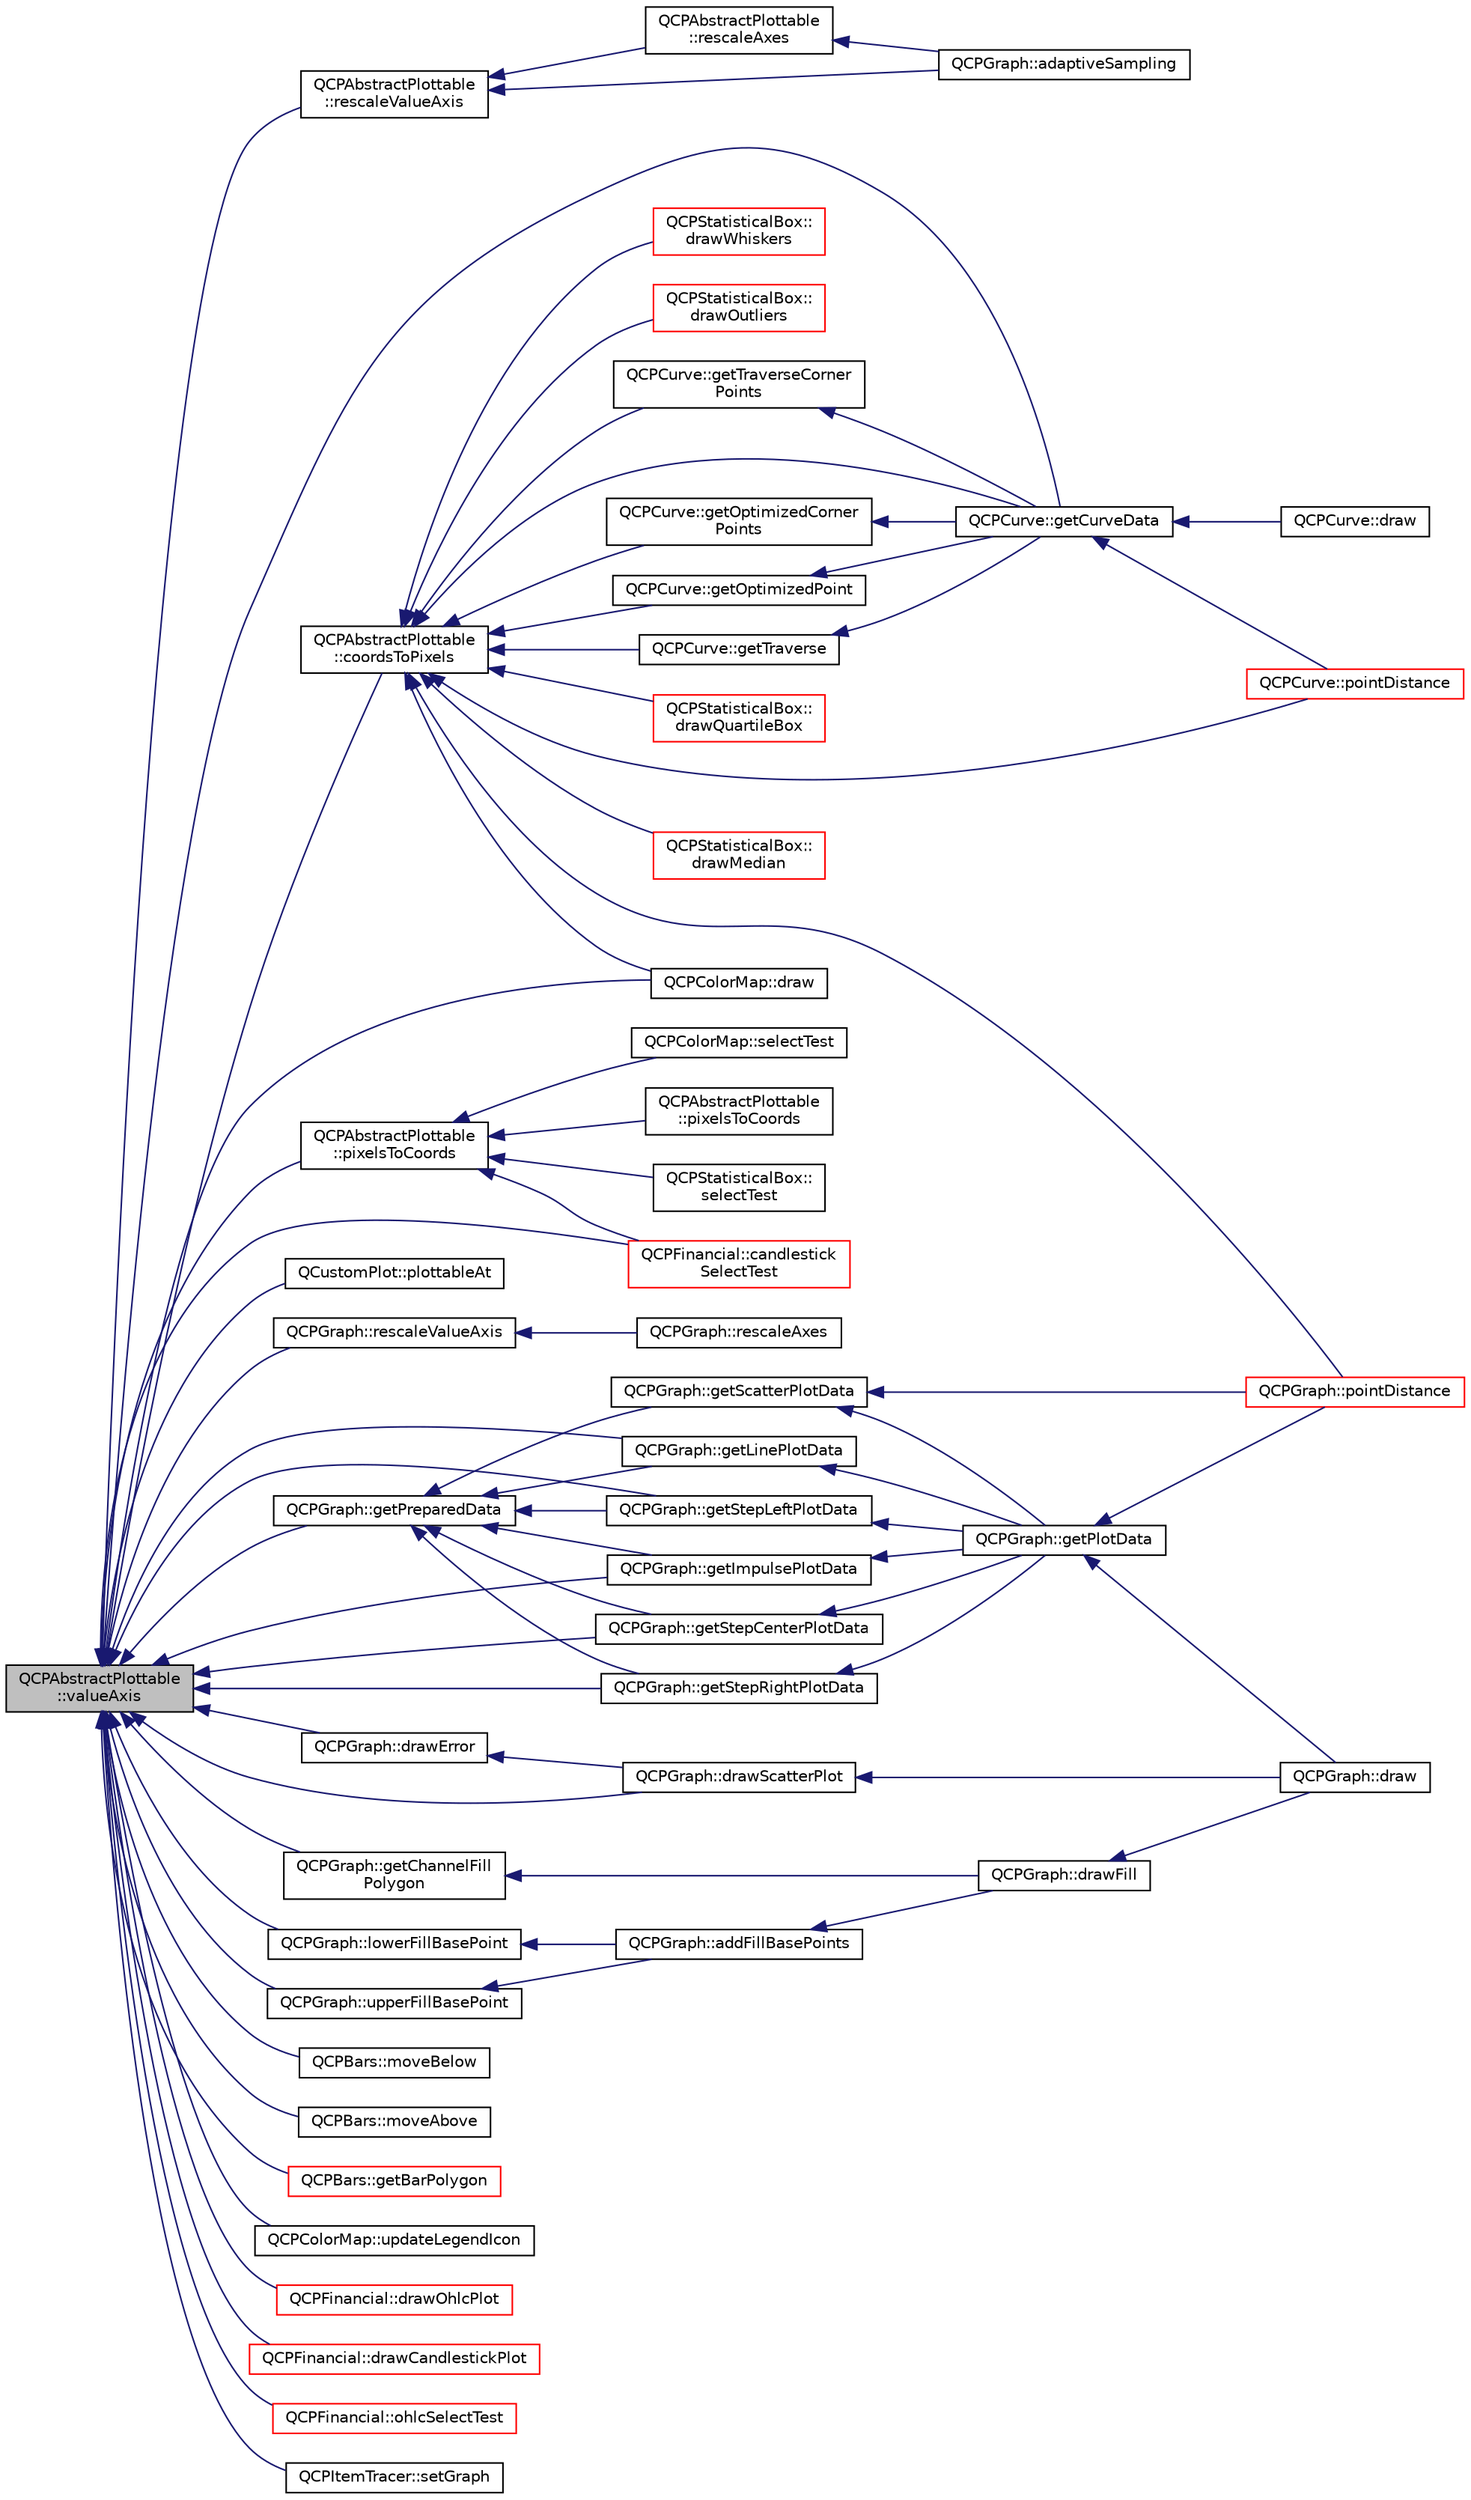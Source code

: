 digraph "QCPAbstractPlottable::valueAxis"
{
  edge [fontname="Helvetica",fontsize="10",labelfontname="Helvetica",labelfontsize="10"];
  node [fontname="Helvetica",fontsize="10",shape=record];
  rankdir="LR";
  Node430 [label="QCPAbstractPlottable\l::valueAxis",height=0.2,width=0.4,color="black", fillcolor="grey75", style="filled", fontcolor="black"];
  Node430 -> Node431 [dir="back",color="midnightblue",fontsize="10",style="solid",fontname="Helvetica"];
  Node431 [label="QCPAbstractPlottable\l::rescaleValueAxis",height=0.2,width=0.4,color="black", fillcolor="white", style="filled",URL="$d4/d89/class_q_c_p_abstract_plottable.html#aa1e408bb2d13999150c3f7f8a8579ca9"];
  Node431 -> Node432 [dir="back",color="midnightblue",fontsize="10",style="solid",fontname="Helvetica"];
  Node432 [label="QCPAbstractPlottable\l::rescaleAxes",height=0.2,width=0.4,color="black", fillcolor="white", style="filled",URL="$d4/d89/class_q_c_p_abstract_plottable.html#a1491c4a606bccd2d09e65e11b79eb882"];
  Node432 -> Node433 [dir="back",color="midnightblue",fontsize="10",style="solid",fontname="Helvetica"];
  Node433 [label="QCPGraph::adaptiveSampling",height=0.2,width=0.4,color="black", fillcolor="white", style="filled",URL="$d2/d4c/class_q_c_p_graph.html#a1ba934b9621270b9a40fcdd2d9ba2adb"];
  Node431 -> Node433 [dir="back",color="midnightblue",fontsize="10",style="solid",fontname="Helvetica"];
  Node430 -> Node434 [dir="back",color="midnightblue",fontsize="10",style="solid",fontname="Helvetica"];
  Node434 [label="QCPAbstractPlottable\l::coordsToPixels",height=0.2,width=0.4,color="black", fillcolor="white", style="filled",URL="$d4/d89/class_q_c_p_abstract_plottable.html#a7ad84a36472441cf1f555c5683d0da93"];
  Node434 -> Node435 [dir="back",color="midnightblue",fontsize="10",style="solid",fontname="Helvetica"];
  Node435 [label="QCPGraph::pointDistance",height=0.2,width=0.4,color="red", fillcolor="white", style="filled",URL="$d2/d4c/class_q_c_p_graph.html#a96146099a5e68f49c7326a765f768da2"];
  Node434 -> Node437 [dir="back",color="midnightblue",fontsize="10",style="solid",fontname="Helvetica"];
  Node437 [label="QCPCurve::getCurveData",height=0.2,width=0.4,color="black", fillcolor="white", style="filled",URL="$d6/d30/class_q_c_p_curve.html#a3ca9d2c315c643f732cc85e20d18b551"];
  Node437 -> Node438 [dir="back",color="midnightblue",fontsize="10",style="solid",fontname="Helvetica"];
  Node438 [label="QCPCurve::draw",height=0.2,width=0.4,color="black", fillcolor="white", style="filled",URL="$d6/d30/class_q_c_p_curve.html#a2361302d2fc6ec669849bd3bca00c4b2"];
  Node437 -> Node439 [dir="back",color="midnightblue",fontsize="10",style="solid",fontname="Helvetica"];
  Node439 [label="QCPCurve::pointDistance",height=0.2,width=0.4,color="red", fillcolor="white", style="filled",URL="$d6/d30/class_q_c_p_curve.html#adc3ab8051946f9097cdf7c0707ef1a25"];
  Node434 -> Node441 [dir="back",color="midnightblue",fontsize="10",style="solid",fontname="Helvetica"];
  Node441 [label="QCPCurve::getOptimizedPoint",height=0.2,width=0.4,color="black", fillcolor="white", style="filled",URL="$d6/d30/class_q_c_p_curve.html#ae729c9aef90af9b7463c379cb88459f6"];
  Node441 -> Node437 [dir="back",color="midnightblue",fontsize="10",style="solid",fontname="Helvetica"];
  Node434 -> Node442 [dir="back",color="midnightblue",fontsize="10",style="solid",fontname="Helvetica"];
  Node442 [label="QCPCurve::getOptimizedCorner\lPoints",height=0.2,width=0.4,color="black", fillcolor="white", style="filled",URL="$d6/d30/class_q_c_p_curve.html#a2f1455455d71de9ef9190c50a90f0abc"];
  Node442 -> Node437 [dir="back",color="midnightblue",fontsize="10",style="solid",fontname="Helvetica"];
  Node434 -> Node443 [dir="back",color="midnightblue",fontsize="10",style="solid",fontname="Helvetica"];
  Node443 [label="QCPCurve::getTraverse",height=0.2,width=0.4,color="black", fillcolor="white", style="filled",URL="$d6/d30/class_q_c_p_curve.html#a82a78dffde71e7b9c40217fa7e381057"];
  Node443 -> Node437 [dir="back",color="midnightblue",fontsize="10",style="solid",fontname="Helvetica"];
  Node434 -> Node444 [dir="back",color="midnightblue",fontsize="10",style="solid",fontname="Helvetica"];
  Node444 [label="QCPCurve::getTraverseCorner\lPoints",height=0.2,width=0.4,color="black", fillcolor="white", style="filled",URL="$d6/d30/class_q_c_p_curve.html#a592d6e3dbd42cb8cea35eda889ece1b1"];
  Node444 -> Node437 [dir="back",color="midnightblue",fontsize="10",style="solid",fontname="Helvetica"];
  Node434 -> Node439 [dir="back",color="midnightblue",fontsize="10",style="solid",fontname="Helvetica"];
  Node434 -> Node445 [dir="back",color="midnightblue",fontsize="10",style="solid",fontname="Helvetica"];
  Node445 [label="QCPStatisticalBox::\ldrawQuartileBox",height=0.2,width=0.4,color="red", fillcolor="white", style="filled",URL="$de/d8d/class_q_c_p_statistical_box.html#a699ede353d6a7207d9fb36dd3aabf348"];
  Node434 -> Node447 [dir="back",color="midnightblue",fontsize="10",style="solid",fontname="Helvetica"];
  Node447 [label="QCPStatisticalBox::\ldrawMedian",height=0.2,width=0.4,color="red", fillcolor="white", style="filled",URL="$de/d8d/class_q_c_p_statistical_box.html#a642b90dd4ab5ab6e16188a9230401bcc"];
  Node434 -> Node448 [dir="back",color="midnightblue",fontsize="10",style="solid",fontname="Helvetica"];
  Node448 [label="QCPStatisticalBox::\ldrawWhiskers",height=0.2,width=0.4,color="red", fillcolor="white", style="filled",URL="$de/d8d/class_q_c_p_statistical_box.html#ae64401aa18b9c45d4d33f9b46cf4bbd0"];
  Node434 -> Node449 [dir="back",color="midnightblue",fontsize="10",style="solid",fontname="Helvetica"];
  Node449 [label="QCPStatisticalBox::\ldrawOutliers",height=0.2,width=0.4,color="red", fillcolor="white", style="filled",URL="$de/d8d/class_q_c_p_statistical_box.html#a8550e16af27b4e05d92bb337fb34324f"];
  Node434 -> Node450 [dir="back",color="midnightblue",fontsize="10",style="solid",fontname="Helvetica"];
  Node450 [label="QCPColorMap::draw",height=0.2,width=0.4,color="black", fillcolor="white", style="filled",URL="$df/dea/class_q_c_p_color_map.html#a3b0f45a3177be9522d5e9b8cd8ae122d"];
  Node430 -> Node451 [dir="back",color="midnightblue",fontsize="10",style="solid",fontname="Helvetica"];
  Node451 [label="QCPAbstractPlottable\l::pixelsToCoords",height=0.2,width=0.4,color="black", fillcolor="white", style="filled",URL="$d4/d89/class_q_c_p_abstract_plottable.html#a3903c1120ab5c27e7fa46b597ef267bd"];
  Node451 -> Node452 [dir="back",color="midnightblue",fontsize="10",style="solid",fontname="Helvetica"];
  Node452 [label="QCPAbstractPlottable\l::pixelsToCoords",height=0.2,width=0.4,color="black", fillcolor="white", style="filled",URL="$d4/d89/class_q_c_p_abstract_plottable.html#a28d32c0062b9450847851ffdee1c5f69"];
  Node451 -> Node453 [dir="back",color="midnightblue",fontsize="10",style="solid",fontname="Helvetica"];
  Node453 [label="QCPStatisticalBox::\lselectTest",height=0.2,width=0.4,color="black", fillcolor="white", style="filled",URL="$de/d8d/class_q_c_p_statistical_box.html#a0153ac16326b94450afbca208e3f9961"];
  Node451 -> Node454 [dir="back",color="midnightblue",fontsize="10",style="solid",fontname="Helvetica"];
  Node454 [label="QCPColorMap::selectTest",height=0.2,width=0.4,color="black", fillcolor="white", style="filled",URL="$df/dea/class_q_c_p_color_map.html#aba91ea58b489031157ecb777fe79e309"];
  Node451 -> Node455 [dir="back",color="midnightblue",fontsize="10",style="solid",fontname="Helvetica"];
  Node455 [label="QCPFinancial::candlestick\lSelectTest",height=0.2,width=0.4,color="red", fillcolor="white", style="filled",URL="$da/d7c/class_q_c_p_financial.html#a6fa1e18f18b37d3a0502b97d864a6d15"];
  Node430 -> Node457 [dir="back",color="midnightblue",fontsize="10",style="solid",fontname="Helvetica"];
  Node457 [label="QCustomPlot::plottableAt",height=0.2,width=0.4,color="black", fillcolor="white", style="filled",URL="$dd/d9b/class_q_custom_plot.html#acddbbd8b16dd633f0d94e5a736fbd8cf"];
  Node430 -> Node458 [dir="back",color="midnightblue",fontsize="10",style="solid",fontname="Helvetica"];
  Node458 [label="QCPGraph::rescaleValueAxis",height=0.2,width=0.4,color="black", fillcolor="white", style="filled",URL="$d2/d4c/class_q_c_p_graph.html#a9e0e620a56932c4df80a3762c2f93608"];
  Node458 -> Node459 [dir="back",color="midnightblue",fontsize="10",style="solid",fontname="Helvetica"];
  Node459 [label="QCPGraph::rescaleAxes",height=0.2,width=0.4,color="black", fillcolor="white", style="filled",URL="$d2/d4c/class_q_c_p_graph.html#a9c3909d6116e9d03978f057d41174e6a"];
  Node430 -> Node460 [dir="back",color="midnightblue",fontsize="10",style="solid",fontname="Helvetica"];
  Node460 [label="QCPGraph::getLinePlotData",height=0.2,width=0.4,color="black", fillcolor="white", style="filled",URL="$d2/d4c/class_q_c_p_graph.html#a77314984a7af578a66e939db0db48556"];
  Node460 -> Node461 [dir="back",color="midnightblue",fontsize="10",style="solid",fontname="Helvetica"];
  Node461 [label="QCPGraph::getPlotData",height=0.2,width=0.4,color="black", fillcolor="white", style="filled",URL="$d2/d4c/class_q_c_p_graph.html#a5ec495f97b8185ba9712430cb1558f52"];
  Node461 -> Node462 [dir="back",color="midnightblue",fontsize="10",style="solid",fontname="Helvetica"];
  Node462 [label="QCPGraph::draw",height=0.2,width=0.4,color="black", fillcolor="white", style="filled",URL="$d2/d4c/class_q_c_p_graph.html#a659218cc62c2a7786213d9dd429c1c8d"];
  Node461 -> Node435 [dir="back",color="midnightblue",fontsize="10",style="solid",fontname="Helvetica"];
  Node430 -> Node463 [dir="back",color="midnightblue",fontsize="10",style="solid",fontname="Helvetica"];
  Node463 [label="QCPGraph::getStepLeftPlotData",height=0.2,width=0.4,color="black", fillcolor="white", style="filled",URL="$d2/d4c/class_q_c_p_graph.html#a8f8ae9cb4aa312c2085c3f6f298f19d4"];
  Node463 -> Node461 [dir="back",color="midnightblue",fontsize="10",style="solid",fontname="Helvetica"];
  Node430 -> Node464 [dir="back",color="midnightblue",fontsize="10",style="solid",fontname="Helvetica"];
  Node464 [label="QCPGraph::getStepRightPlotData",height=0.2,width=0.4,color="black", fillcolor="white", style="filled",URL="$d2/d4c/class_q_c_p_graph.html#a59fecb135f47db10e14d75018210bf80"];
  Node464 -> Node461 [dir="back",color="midnightblue",fontsize="10",style="solid",fontname="Helvetica"];
  Node430 -> Node465 [dir="back",color="midnightblue",fontsize="10",style="solid",fontname="Helvetica"];
  Node465 [label="QCPGraph::getStepCenterPlotData",height=0.2,width=0.4,color="black", fillcolor="white", style="filled",URL="$d2/d4c/class_q_c_p_graph.html#ab860d67ecc7e2d7253ab1f19032958c2"];
  Node465 -> Node461 [dir="back",color="midnightblue",fontsize="10",style="solid",fontname="Helvetica"];
  Node430 -> Node466 [dir="back",color="midnightblue",fontsize="10",style="solid",fontname="Helvetica"];
  Node466 [label="QCPGraph::getImpulsePlotData",height=0.2,width=0.4,color="black", fillcolor="white", style="filled",URL="$d2/d4c/class_q_c_p_graph.html#aae73c001a78cbe54e55e6779d7a70957"];
  Node466 -> Node461 [dir="back",color="midnightblue",fontsize="10",style="solid",fontname="Helvetica"];
  Node430 -> Node467 [dir="back",color="midnightblue",fontsize="10",style="solid",fontname="Helvetica"];
  Node467 [label="QCPGraph::drawScatterPlot",height=0.2,width=0.4,color="black", fillcolor="white", style="filled",URL="$d2/d4c/class_q_c_p_graph.html#ae1f3edd5eb41aa5782e61673488fd3e0"];
  Node467 -> Node462 [dir="back",color="midnightblue",fontsize="10",style="solid",fontname="Helvetica"];
  Node430 -> Node468 [dir="back",color="midnightblue",fontsize="10",style="solid",fontname="Helvetica"];
  Node468 [label="QCPGraph::getPreparedData",height=0.2,width=0.4,color="black", fillcolor="white", style="filled",URL="$d2/d4c/class_q_c_p_graph.html#ae853c297da9d21b6720d2d1c3b0121bf"];
  Node468 -> Node469 [dir="back",color="midnightblue",fontsize="10",style="solid",fontname="Helvetica"];
  Node469 [label="QCPGraph::getScatterPlotData",height=0.2,width=0.4,color="black", fillcolor="white", style="filled",URL="$d2/d4c/class_q_c_p_graph.html#a6ea929da420e6c104998060d19740ed6"];
  Node469 -> Node461 [dir="back",color="midnightblue",fontsize="10",style="solid",fontname="Helvetica"];
  Node469 -> Node435 [dir="back",color="midnightblue",fontsize="10",style="solid",fontname="Helvetica"];
  Node468 -> Node460 [dir="back",color="midnightblue",fontsize="10",style="solid",fontname="Helvetica"];
  Node468 -> Node463 [dir="back",color="midnightblue",fontsize="10",style="solid",fontname="Helvetica"];
  Node468 -> Node464 [dir="back",color="midnightblue",fontsize="10",style="solid",fontname="Helvetica"];
  Node468 -> Node465 [dir="back",color="midnightblue",fontsize="10",style="solid",fontname="Helvetica"];
  Node468 -> Node466 [dir="back",color="midnightblue",fontsize="10",style="solid",fontname="Helvetica"];
  Node430 -> Node470 [dir="back",color="midnightblue",fontsize="10",style="solid",fontname="Helvetica"];
  Node470 [label="QCPGraph::drawError",height=0.2,width=0.4,color="black", fillcolor="white", style="filled",URL="$d2/d4c/class_q_c_p_graph.html#ab51aeba7e9d29754e58852cfad3436cc"];
  Node470 -> Node467 [dir="back",color="midnightblue",fontsize="10",style="solid",fontname="Helvetica"];
  Node430 -> Node471 [dir="back",color="midnightblue",fontsize="10",style="solid",fontname="Helvetica"];
  Node471 [label="QCPGraph::lowerFillBasePoint",height=0.2,width=0.4,color="black", fillcolor="white", style="filled",URL="$d2/d4c/class_q_c_p_graph.html#ace7c17a07e9aa824853e469816a5aa1c"];
  Node471 -> Node472 [dir="back",color="midnightblue",fontsize="10",style="solid",fontname="Helvetica"];
  Node472 [label="QCPGraph::addFillBasePoints",height=0.2,width=0.4,color="black", fillcolor="white", style="filled",URL="$d2/d4c/class_q_c_p_graph.html#a8e517dcd3baba1b41daed0248841c092"];
  Node472 -> Node473 [dir="back",color="midnightblue",fontsize="10",style="solid",fontname="Helvetica"];
  Node473 [label="QCPGraph::drawFill",height=0.2,width=0.4,color="black", fillcolor="white", style="filled",URL="$d2/d4c/class_q_c_p_graph.html#a9e6ce6db9aa7b29fc397c724fcf7b126"];
  Node473 -> Node462 [dir="back",color="midnightblue",fontsize="10",style="solid",fontname="Helvetica"];
  Node430 -> Node474 [dir="back",color="midnightblue",fontsize="10",style="solid",fontname="Helvetica"];
  Node474 [label="QCPGraph::upperFillBasePoint",height=0.2,width=0.4,color="black", fillcolor="white", style="filled",URL="$d2/d4c/class_q_c_p_graph.html#a7a255fc7260d96ed6f9d972839941f93"];
  Node474 -> Node472 [dir="back",color="midnightblue",fontsize="10",style="solid",fontname="Helvetica"];
  Node430 -> Node475 [dir="back",color="midnightblue",fontsize="10",style="solid",fontname="Helvetica"];
  Node475 [label="QCPGraph::getChannelFill\lPolygon",height=0.2,width=0.4,color="black", fillcolor="white", style="filled",URL="$d2/d4c/class_q_c_p_graph.html#add26655bd2338adaa7fc99e27bd06550"];
  Node475 -> Node473 [dir="back",color="midnightblue",fontsize="10",style="solid",fontname="Helvetica"];
  Node430 -> Node437 [dir="back",color="midnightblue",fontsize="10",style="solid",fontname="Helvetica"];
  Node430 -> Node476 [dir="back",color="midnightblue",fontsize="10",style="solid",fontname="Helvetica"];
  Node476 [label="QCPBars::moveBelow",height=0.2,width=0.4,color="black", fillcolor="white", style="filled",URL="$d9/d56/class_q_c_p_bars.html#a69fc371346980f19177c3d1ecdad78ee"];
  Node430 -> Node477 [dir="back",color="midnightblue",fontsize="10",style="solid",fontname="Helvetica"];
  Node477 [label="QCPBars::moveAbove",height=0.2,width=0.4,color="black", fillcolor="white", style="filled",URL="$d9/d56/class_q_c_p_bars.html#ac22e00a6a41509538c21b04f0a57318c"];
  Node430 -> Node478 [dir="back",color="midnightblue",fontsize="10",style="solid",fontname="Helvetica"];
  Node478 [label="QCPBars::getBarPolygon",height=0.2,width=0.4,color="red", fillcolor="white", style="filled",URL="$d9/d56/class_q_c_p_bars.html#a3a4ca0069f003929284763caef1856a8"];
  Node430 -> Node482 [dir="back",color="midnightblue",fontsize="10",style="solid",fontname="Helvetica"];
  Node482 [label="QCPColorMap::updateLegendIcon",height=0.2,width=0.4,color="black", fillcolor="white", style="filled",URL="$df/dea/class_q_c_p_color_map.html#a5d8158b62d55fcfeaabcb68ce0083e87"];
  Node430 -> Node450 [dir="back",color="midnightblue",fontsize="10",style="solid",fontname="Helvetica"];
  Node430 -> Node483 [dir="back",color="midnightblue",fontsize="10",style="solid",fontname="Helvetica"];
  Node483 [label="QCPFinancial::drawOhlcPlot",height=0.2,width=0.4,color="red", fillcolor="white", style="filled",URL="$da/d7c/class_q_c_p_financial.html#a3c3007a7434e29d042c77ccf4f497e66"];
  Node430 -> Node485 [dir="back",color="midnightblue",fontsize="10",style="solid",fontname="Helvetica"];
  Node485 [label="QCPFinancial::drawCandlestickPlot",height=0.2,width=0.4,color="red", fillcolor="white", style="filled",URL="$da/d7c/class_q_c_p_financial.html#a71f5081da0e5ab9c40a488ad40cff122"];
  Node430 -> Node486 [dir="back",color="midnightblue",fontsize="10",style="solid",fontname="Helvetica"];
  Node486 [label="QCPFinancial::ohlcSelectTest",height=0.2,width=0.4,color="red", fillcolor="white", style="filled",URL="$da/d7c/class_q_c_p_financial.html#a9df2d86e6ad3b58b51798d720e0f4739"];
  Node430 -> Node455 [dir="back",color="midnightblue",fontsize="10",style="solid",fontname="Helvetica"];
  Node430 -> Node487 [dir="back",color="midnightblue",fontsize="10",style="solid",fontname="Helvetica"];
  Node487 [label="QCPItemTracer::setGraph",height=0.2,width=0.4,color="black", fillcolor="white", style="filled",URL="$d9/da3/class_q_c_p_item_tracer.html#af5886f4ded8dd68cb4f3388f390790c0"];
}
